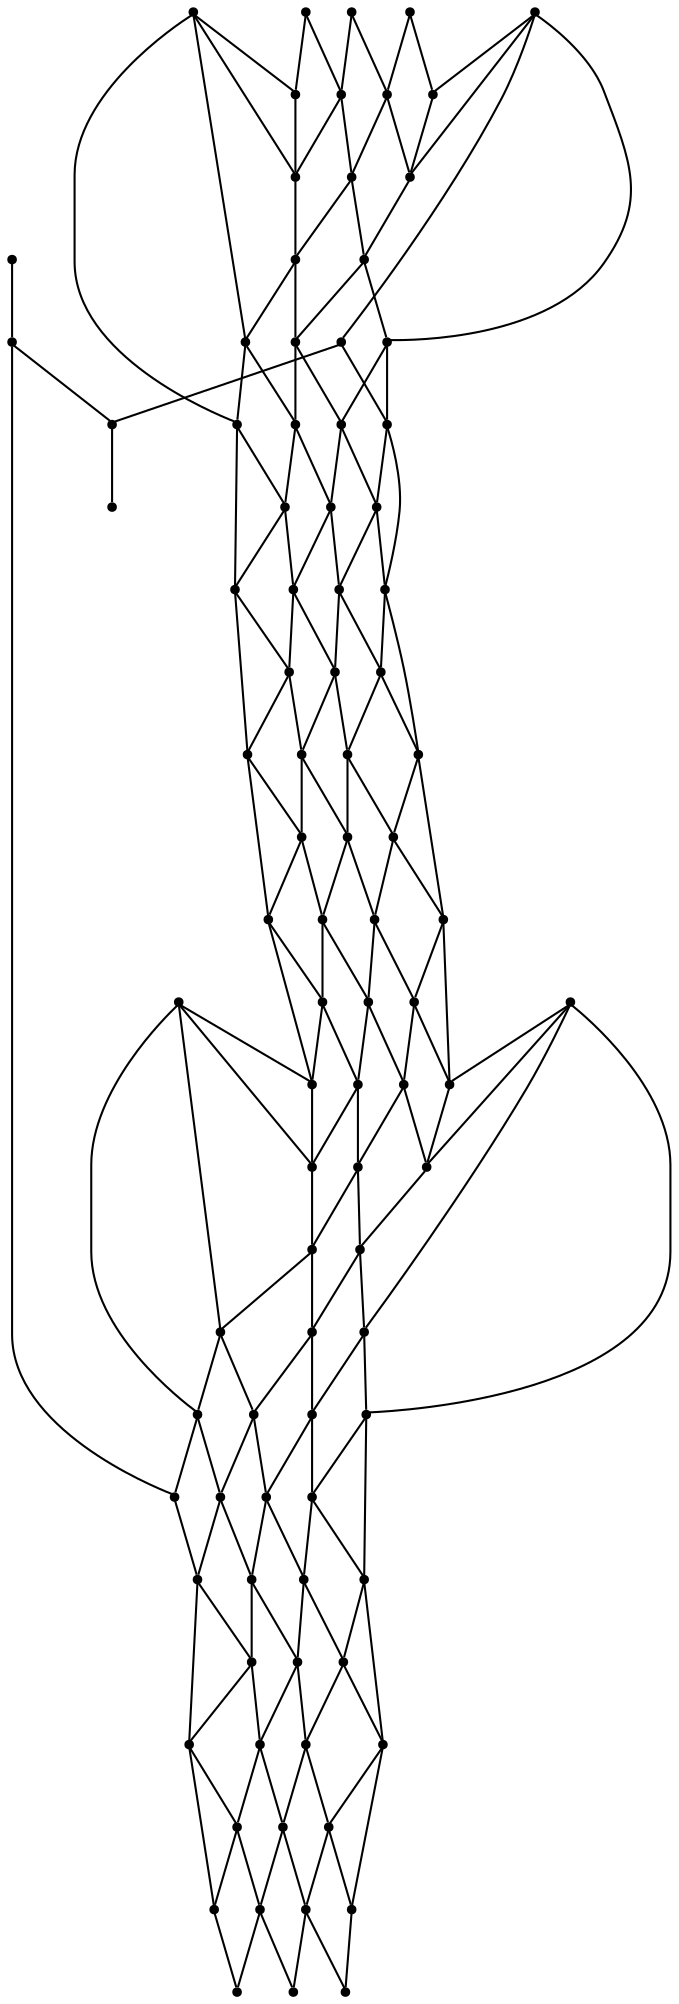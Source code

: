 graph {
  node [shape=point,comment="{\"directed\":false,\"doi\":\"10.1007/3-540-45848-4_9\",\"figure\":\"4 (1)\"}"]

  v0 [pos="1824.0833600362143,906.2047315754771"]
  v1 [pos="1824.0833600362143,980.3296400227426"]
  v2 [pos="1824.0833600362143,1054.4548027831593"]
  v3 [pos="1787.0375315348308,869.1380811848521"]
  v4 [pos="1787.0833396911623,943.3296196776906"]
  v5 [pos="1787.0375315348308,1017.4296054361541"]
  v6 [pos="1787.0833396911623,1091.5796908853729"]
  v7 [pos="1749.9624888102214,906.2088005858936"]
  v8 [pos="1749.9624888102217,980.3578528879364"]
  v9 [pos="1749.9624888102214,1054.5046481607635"]
  v10 [pos="1712.8333091735842,869.0798434732635"]
  v11 [pos="1712.8333091735842,943.3296196776906"]
  v12 [pos="1712.8333091735842,1017.4547824381073"]
  v13 [pos="1712.88849512736,1091.5756218749561"]
  v14 [pos="1675.8167266845705,906.2088005858936"]
  v15 [pos="1675.8167266845703,980.3578528879364"]
  v16 [pos="1675.8332888285322,1054.4548027831593"]
  v17 [pos="1638.7416839599612,869.1380811848521"]
  v18 [pos="1638.741683959961,943.2838433105031"]
  v19 [pos="1638.741683959961,1017.4296054361541"]
  v20 [pos="1638.741683959961,1091.5756218749561"]
  v21 [pos="1601.670837402344,832.0630384602428"]
  v22 [pos="1601.7083803812666,906.2047315754771"]
  v23 [pos="1601.7083803812664,980.3296400227426"]
  v24 [pos="1601.7083803812666,1054.4548027831593"]
  v25 [pos="1564.5833651224773,869.0798434732635"]
  v26 [pos="1564.5833651224773,943.3296196776906"]
  v27 [pos="1564.5833651224775,1017.4547824381071"]
  v28 [pos="1564.5833651224775,1091.5796908853729"]
  v29 [pos="1558.2083702087405,1191.7048129556854"]
  v30 [pos="1527.5219281514487,906.2088005858936"]
  v31 [pos="1527.5219281514487,980.3578528879364"]
  v32 [pos="1527.5219281514487,1054.5046481607635"]
  v33 [pos="1490.4583295186362,869.0798434732635"]
  v34 [pos="1490.4583295186362,943.3296196776905"]
  v35 [pos="1490.4500325520835,1017.429605436154"]
  v36 [pos="1490.4500325520835,1091.5756218749561"]
  v37 [pos="1453.3333142598472,906.2047315754771"]
  v38 [pos="1453.3333142598472,980.3296400227426"]
  v39 [pos="1453.374989827474,1054.5046481607635"]
  v40 [pos="1416.333293914795,869.0798434732635"]
  v41 [pos="1416.333293914795,943.3296196776906"]
  v42 [pos="1416.333293914795,1017.4547824381073"]
  v43 [pos="1416.304143269857,1091.5756218749561"]
  v44 [pos="1379.229227701823,906.2088005858936"]
  v45 [pos="1379.208278656006,980.3296400227428"]
  v46 [pos="1379.208278656006,1054.4548027831593"]
  v47 [pos="1342.083263397217,869.0798434732633"]
  v48 [pos="1342.155234018962,943.2838433105031"]
  v49 [pos="1342.1552340189617,1017.4296054361541"]
  v50 [pos="1342.1552340189617,1091.5756218749561"]
  v51 [pos="1305.0833384195964,906.2088005858936"]
  v52 [pos="1305.0833702087402,980.3296400227426"]
  v53 [pos="1305.0833702087405,1054.4548027831593"]
  v54 [pos="1268.0833498636882,869.0798434732635"]
  v55 [pos="1268.0833498636882,943.3296196776906"]
  v56 [pos="1268.008295694987,1017.4296054361541"]
  v57 [pos="1268.0833498636882,1091.5796908853729"]
  v58 [pos="1230.9583346048992,906.2047315754771"]
  v59 [pos="1230.9374491373699,980.3578528879364"]
  v60 [pos="1230.93744913737,1054.5046481607635"]
  v61 [pos="1193.862533569336,869.1380811848521"]
  v62 [pos="1193.862533569336,943.2838433105031"]
  v63 [pos="1193.862533569336,1017.4296054361541"]
  v64 [pos="1193.83331934611,1091.5796908853729"]
  v65 [pos="1178.20831934611,772.7048231282115"]
  v66 [pos="1156.7874908447266,906.2088005858936"]
  v67 [pos="1156.833299001058,980.3296400227426"]
  v68 [pos="1156.7874908447266,1054.5046481607635"]
  v69 [pos="1119.708283742269,869.0798434732635"]
  v70 [pos="1119.7166442871094,943.2838433105031"]
  v71 [pos="1119.708283742269,1017.4547824381073"]
  v72 [pos="1119.7166442871094,1091.5756218749561"]
  v73 [pos="1082.6417287190757,906.2088005858936"]
  v74 [pos="1082.58326848348,980.3296400227426"]
  v75 [pos="1082.58326848348,1054.4548027831593"]
  v76 [pos="1081.7792256673179,1128.6506645995655"]
  v77 [pos="1045.5708185831706,869.1380811848521"]
  v78 [pos="1045.5708185831706,943.2838433105031"]
  v79 [pos="1045.5708185831706,1017.4296054361541"]
  v80 [pos="1045.5833276112876,1091.5796908853729"]
  v81 [pos="1008.495839436849,906.2088005858936"]
  v82 [pos="1008.495839436849,980.3578528879364"]
  v83 [pos="1008.495839436849,1054.5046481607635"]
  v84 [pos="971.458371480306,869.0798434732635"]
  v85 [pos="971.4583714803061,943.3296196776906"]
  v86 [pos="971.458371480306,1017.4547824381071"]
  v87 [pos="971.4208602905275,1091.5756218749561"]
  v88 [pos="934.333356221517,906.2047315754771"]
  v89 [pos="934.3500137329102,980.3578528879364"]
  v90 [pos="934.333356221517,1054.4548027831593"]
  v91 [pos="1908.5832277933757,1124.9547315754771"]
  v92 [pos="864.8333072662355,828.329721402951"]

  v92 -- v65 [id="-7",pos="864.8333072662355,828.329721402951 871.0415522257488,826.5463504312713 871.0415522257488,826.5463504312713 871.0415522257488,826.5463504312713 873.4415690104167,825.946425707964 873.4415690104167,825.946425707964 873.4415690104167,825.946425707964 876.4415740966798,825.3463738280811 876.4415740966798,825.3463738280811 876.4415740966798,825.3463738280811 879.7416051228842,824.4463595865448 879.7416051228842,824.4463595865448 879.7416051228842,824.4463595865448 888.1415685017904,822.0464063801646 888.1415685017904,822.0464063801646 888.1415685017904,822.0464063801646 893.24156443278,820.8464297769744 893.24156443278,820.8464297769744 893.24156443278,820.8464297769744 898.9416122436525,819.3463636555553 898.9416122436525,819.3463636555553 898.9416122436525,819.3463636555553 904.9415588378907,817.8464246907115 904.9415588378907,817.8464246907115 904.9415588378907,817.8464246907115 911.2415949503581,816.0463962076385 911.2415949503581,816.0463962076385 911.2415949503581,816.0463962076385 918.1415557861329,814.2463677245655 918.1415557861329,814.2463677245655 918.1415557861329,814.2463677245655 925.3416061401368,812.4464663980682 925.3416061401368,812.4464663980682 925.3416061401368,812.4464663980682 933.1373850504558,810.6464379149952 933.1373850504558,810.6464379149952 933.1373850504558,810.6464379149952 949.337387084961,806.4464562255421 949.337387084961,806.4464562255421 949.337387084961,806.4464562255421 957.737414042155,804.3464653808155 957.737414042155,804.3464653808155 957.737414042155,804.3464653808155 975.1373926798503,800.146356534787 975.1373926798503,800.146356534787 975.1373926798503,800.146356534787 984.1374079386394,798.0463656900604 984.1374079386394,798.0463656900604 984.1374079386394,798.0463656900604 992.837397257487,796.2464643635631 992.837397257487,796.2464643635631 992.837397257487,796.2464643635631 1001.8332799275717,794.1463463622608 1001.8332799275717,794.1463463622608 1001.8332799275717,794.1463463622608 1010.5332692464193,792.0463555175343 1010.5332692464193,792.0463555175343 1010.5332692464193,792.0463555175343 1019.233258565267,790.246454191037 1019.233258565267,790.246454191037 1019.233258565267,790.246454191037 1028.2332738240561,788.446425707964 1028.2332738240561,788.446425707964 1028.2332738240561,788.446425707964 1036.9332631429038,786.6463972248912 1036.9332631429038,786.6463972248912 1036.9332631429038,786.6463972248912 1045.33322652181,784.8463687418182 1045.33322652181,784.8463687418182 1045.33322652181,784.8463687418182 1062.133280436198,781.8463636555553 1062.133280436198,781.8463636555553 1062.133280436198,781.8463636555553 1070.2290852864585,780.6463870523651 1070.2290852864585,780.6463870523651 1070.2290852864585,780.6463870523651 1078.0291239420574,779.1464480875213 1078.0291239420574,779.1464480875213 1078.0291239420574,779.1464480875213 1085.8290354410808,777.9464714843311 1085.8290354410808,777.9464714843311 1085.8290354410808,777.9464714843311 1101.4291127522788,776.1464430012584 1101.4291127522788,776.1464430012584 1101.4291127522788,776.1464430012584 1108.9290618896484,775.2464287597218 1108.9290618896484,775.2464287597218 1108.9290618896484,775.2464287597218 1131.4290364583335,773.446400276649 1131.4290364583335,773.446400276649 1131.4290364583335,773.446400276649 1146.4248657226562,772.8463483967662 1146.4248657226562,772.8463483967662 1146.4248657226562,772.8463483967662 1178.20831934611,772.7048231282115 1178.20831934611,772.7048231282115 1178.20831934611,772.7048231282115"]
  v89 -- v86 [id="-9",pos="934.3500137329102,980.3578528879364 971.458371480306,1017.4547824381071 971.458371480306,1017.4547824381071 971.458371480306,1017.4547824381071"]
  v86 -- v83 [id="-10",pos="971.458371480306,1017.4547824381071 1008.495839436849,1054.5046481607635 1008.495839436849,1054.5046481607635 1008.495839436849,1054.5046481607635"]
  v83 -- v80 [id="-11",pos="1008.495839436849,1054.5046481607635 1045.5833276112876,1091.5796908853729 1045.5833276112876,1091.5796908853729 1045.5833276112876,1091.5796908853729"]
  v80 -- v76 [id="-12",pos="1045.5833276112876,1091.5796908853729 1081.7792256673179,1128.6506645995655 1081.7792256673179,1128.6506645995655 1081.7792256673179,1128.6506645995655"]
  v89 -- v85 [id="-13",pos="934.3500137329102,980.3578528879364 971.4583714803061,943.3296196776906 971.4583714803061,943.3296196776906 971.4583714803061,943.3296196776906"]
  v85 -- v81 [id="-14",pos="971.4583714803061,943.3296196776906 1008.495839436849,906.2088005858936 1008.495839436849,906.2088005858936 1008.495839436849,906.2088005858936"]
  v81 -- v77 [id="-15",pos="1008.495839436849,906.2088005858936 1045.5708185831706,869.1380811848521 1045.5708185831706,869.1380811848521 1045.5708185831706,869.1380811848521"]
  v77 -- v69 [id="-16",pos="1045.5708185831706,869.1380811848521 1082.5291951497397,831.9465630370655 1082.5291951497397,831.9465630370655 1082.5291951497397,831.9465630370655 1119.708283742269,869.0798434732635 1119.708283742269,869.0798434732635 1119.708283742269,869.0798434732635"]
  v85 -- v82 [id="-18",pos="971.4583714803061,943.3296196776906 1008.495839436849,980.3578528879364 1008.495839436849,980.3578528879364 1008.495839436849,980.3578528879364"]
  v82 -- v79 [id="-19",pos="1008.495839436849,980.3578528879364 1045.5708185831706,1017.4296054361541 1045.5708185831706,1017.4296054361541 1045.5708185831706,1017.4296054361541"]
  v79 -- v75 [id="-20",pos="1045.5708185831706,1017.4296054361541 1082.58326848348,1054.4548027831593 1082.58326848348,1054.4548027831593 1082.58326848348,1054.4548027831593"]
  v75 -- v72 [id="-21",pos="1082.58326848348,1054.4548027831593 1119.7166442871094,1091.5756218749561 1119.7166442871094,1091.5756218749561 1119.7166442871094,1091.5756218749561"]
  v72 -- v64 [id="-22",pos="1119.7166442871094,1091.5756218749561 1156.9249471028647,1128.6257419107635 1156.9249471028647,1128.6257419107635 1156.9249471028647,1128.6257419107635 1193.83331934611,1091.5796908853729 1193.83331934611,1091.5796908853729 1193.83331934611,1091.5796908853729"]
  v88 -- v84 [id="-23",pos="934.333356221517,906.2047315754771 971.458371480306,869.0798434732635 971.458371480306,869.0798434732635 971.458371480306,869.0798434732635"]
  v84 -- v81 [id="-26",pos="971.458371480306,869.0798434732635 1008.495839436849,906.2088005858936 1008.495839436849,906.2088005858936 1008.495839436849,906.2088005858936"]
  v78 -- v74 [id="-27",pos="1045.5708185831706,943.2838433105031 1082.58326848348,980.3296400227426 1082.58326848348,980.3296400227426 1082.58326848348,980.3296400227426"]
  v74 -- v71 [id="-28",pos="1082.58326848348,980.3296400227426 1119.708283742269,1017.4547824381073 1119.708283742269,1017.4547824381073 1119.708283742269,1017.4547824381073"]
  v71 -- v68 [id="-29",pos="1119.708283742269,1017.4547824381073 1156.7874908447266,1054.5046481607635 1156.7874908447266,1054.5046481607635 1156.7874908447266,1054.5046481607635"]
  v68 -- v64 [id="-30",pos="1156.7874908447266,1054.5046481607635 1193.83331934611,1091.5796908853729 1193.83331934611,1091.5796908853729 1193.83331934611,1091.5796908853729"]
  v64 -- v57 [id="-31",pos="1193.83331934611,1091.5796908853729 1231.0208638509116,1128.6257419107635 1231.0208638509116,1128.6257419107635 1231.0208638509116,1128.6257419107635 1268.0833498636882,1091.5796908853729 1268.0833498636882,1091.5796908853729 1268.0833498636882,1091.5796908853729"]
  v81 -- v78 [id="-32",pos="1008.495839436849,906.2088005858936 1045.5708185831706,943.2838433105031 1045.5708185831706,943.2838433105031 1045.5708185831706,943.2838433105031"]
  v87 -- v83 [id="-42",pos="971.4208602905275,1091.5756218749561 1008.495839436849,1054.5046481607635 1008.495839436849,1054.5046481607635 1008.495839436849,1054.5046481607635"]
  v79 -- v74 [id="-43",pos="1045.5708185831706,1017.4296054361541 1082.58326848348,980.3296400227426 1082.58326848348,980.3296400227426 1082.58326848348,980.3296400227426"]
  v80 -- v87 [id="-44",pos="1045.5833276112876,1091.5796908853729 1008.4333419799806,1128.6257419107635 1008.4333419799806,1128.6257419107635 1008.4333419799806,1128.6257419107635 971.4208602905275,1091.5756218749561 971.4208602905275,1091.5756218749561 971.4208602905275,1091.5756218749561"]
  v80 -- v75 [id="-45",pos="1045.5833276112876,1091.5796908853729 1082.58326848348,1054.4548027831593 1082.58326848348,1054.4548027831593 1082.58326848348,1054.4548027831593"]
  v71 -- v67 [id="-46",pos="1119.708283742269,1017.4547824381073 1156.833299001058,980.3296400227426 1156.833299001058,980.3296400227426 1156.833299001058,980.3296400227426"]
  v67 -- v62 [id="-47",pos="1156.833299001058,980.3296400227426 1193.862533569336,943.2838433105031 1193.862533569336,943.2838433105031 1193.862533569336,943.2838433105031"]
  v62 -- v58 [id="-48",pos="1193.862533569336,943.2838433105031 1230.9583346048992,906.2047315754771 1230.9583346048992,906.2047315754771 1230.9583346048992,906.2047315754771"]
  v58 -- v54 [id="-49",pos="1230.9583346048992,906.2047315754771 1268.0833498636882,869.0798434732635 1268.0833498636882,869.0798434732635 1268.0833498636882,869.0798434732635"]
  v54 -- v47 [id="-50",pos="1268.0833498636882,869.0798434732635 1305.1166534423828,831.9465630370655 1305.1166534423828,831.9465630370655 1305.1166534423828,831.9465630370655 1342.083263397217,869.0798434732633 1342.083263397217,869.0798434732633 1342.083263397217,869.0798434732633"]
  v77 -- v84 [id="-51",pos="1045.5708185831706,869.1380811848521 1008.4333419799806,831.9464358804901 1008.4333419799806,831.9464358804901 1008.4333419799806,831.9464358804901 971.458371480306,869.0798434732635 971.458371480306,869.0798434732635 971.458371480306,869.0798434732635"]
  v73 -- v70 [id="-52",pos="1082.6417287190757,906.2088005858936 1119.7166442871094,943.2838433105031 1119.7166442871094,943.2838433105031 1119.7166442871094,943.2838433105031"]
  v67 -- v63 [id="-53",pos="1156.833299001058,980.3296400227426 1193.862533569336,1017.4296054361541 1193.862533569336,1017.4296054361541 1193.862533569336,1017.4296054361541"]
  v63 -- v60 [id="-54",pos="1193.862533569336,1017.4296054361541 1230.93744913737,1054.5046481607635 1230.93744913737,1054.5046481607635 1230.93744913737,1054.5046481607635"]
  v60 -- v57 [id="-55",pos="1230.93744913737,1054.5046481607635 1268.0833498636882,1091.5796908853729 1268.0833498636882,1091.5796908853729 1268.0833498636882,1091.5796908853729"]
  v57 -- v50 [id="-56",pos="1268.0833498636882,1091.5796908853729 1305.1166534423828,1128.625614754188 1305.1166534423828,1128.625614754188 1305.1166534423828,1128.625614754188 1342.1552340189617,1091.5756218749561 1342.1552340189617,1091.5756218749561 1342.1552340189617,1091.5756218749561"]
  v74 -- v70 [id="-59",pos="1082.58326848348,980.3296400227426 1119.7166442871094,943.2838433105031 1119.7166442871094,943.2838433105031 1119.7166442871094,943.2838433105031"]
  v70 -- v66 [id="-60",pos="1119.7166442871094,943.2838433105031 1156.7874908447266,906.2088005858936 1156.7874908447266,906.2088005858936 1156.7874908447266,906.2088005858936"]
  v66 -- v61 [id="-61",pos="1156.7874908447266,906.2088005858936 1193.862533569336,869.1380811848521 1193.862533569336,869.1380811848521 1193.862533569336,869.1380811848521"]
  v61 -- v54 [id="-62",pos="1193.862533569336,869.1380811848521 1231.0208638509116,831.9465630370655 1231.0208638509116,831.9465630370655 1231.0208638509116,831.9465630370655 1268.0833498636882,869.0798434732635 1268.0833498636882,869.0798434732635 1268.0833498636882,869.0798434732635"]
  v83 -- v79 [id="-63",pos="1008.495839436849,1054.5046481607635 1045.5708185831706,1017.4296054361541 1045.5708185831706,1017.4296054361541 1045.5708185831706,1017.4296054361541"]
  v90 -- v87 [id="-67",pos="934.333356221517,1054.4548027831593 971.4208602905275,1091.5756218749561 971.4208602905275,1091.5756218749561 971.4208602905275,1091.5756218749561"]
  v75 -- v71 [id="-68",pos="1082.58326848348,1054.4548027831593 1119.708283742269,1017.4547824381073 1119.708283742269,1017.4547824381073 1119.708283742269,1017.4547824381073"]
  v90 -- v86 [id="-69",pos="934.333356221517,1054.4548027831593 971.458371480306,1017.4547824381071 971.458371480306,1017.4547824381071 971.458371480306,1017.4547824381071"]
  v76 -- v72 [id="-73",pos="1081.7792256673179,1128.6506645995655 1119.7166442871094,1091.5756218749561 1119.7166442871094,1091.5756218749561 1119.7166442871094,1091.5756218749561"]
  v72 -- v68 [id="-74",pos="1119.7166442871094,1091.5756218749561 1156.7874908447266,1054.5046481607635 1156.7874908447266,1054.5046481607635 1156.7874908447266,1054.5046481607635"]
  v68 -- v63 [id="-75",pos="1156.7874908447266,1054.5046481607635 1193.862533569336,1017.4296054361541 1193.862533569336,1017.4296054361541 1193.862533569336,1017.4296054361541"]
  v63 -- v59 [id="-76",pos="1193.862533569336,1017.4296054361541 1230.9374491373699,980.3578528879364 1230.9374491373699,980.3578528879364 1230.9374491373699,980.3578528879364"]
  v59 -- v55 [id="-77",pos="1230.9374491373699,980.3578528879364 1268.0833498636882,943.3296196776906 1268.0833498636882,943.3296196776906 1268.0833498636882,943.3296196776906"]
  v55 -- v51 [id="-78",pos="1268.0833498636882,943.3296196776906 1305.0833384195964,906.2088005858936 1305.0833384195964,906.2088005858936 1305.0833384195964,906.2088005858936"]
  v51 -- v47 [id="-79",pos="1305.0833384195964,906.2088005858936 1342.083263397217,869.0798434732633 1342.083263397217,869.0798434732633 1342.083263397217,869.0798434732633"]
  v47 -- v40 [id="-80",pos="1342.083263397217,869.0798434732633 1379.2124430338542,831.9465630370655 1379.2124430338542,831.9465630370655 1379.2124430338542,831.9465630370655 1416.333293914795,869.0798434732635 1416.333293914795,869.0798434732635 1416.333293914795,869.0798434732635"]
  v88 -- v85 [id="-81",pos="934.333356221517,906.2047315754771 971.4583714803061,943.3296196776906 971.4583714803061,943.3296196776906 971.4583714803061,943.3296196776906"]
  v66 -- v62 [id="-82",pos="1156.7874908447266,906.2088005858936 1193.862533569336,943.2838433105031 1193.862533569336,943.2838433105031 1193.862533569336,943.2838433105031"]
  v62 -- v59 [id="-83",pos="1193.862533569336,943.2838433105031 1230.9374491373699,980.3578528879364 1230.9374491373699,980.3578528879364 1230.9374491373699,980.3578528879364"]
  v59 -- v56 [id="-84",pos="1230.9374491373699,980.3578528879364 1268.008295694987,1017.4296054361541 1268.008295694987,1017.4296054361541 1268.008295694987,1017.4296054361541"]
  v56 -- v53 [id="-85",pos="1268.008295694987,1017.4296054361541 1305.0833702087405,1054.4548027831593 1305.0833702087405,1054.4548027831593 1305.0833702087405,1054.4548027831593"]
  v53 -- v50 [id="-86",pos="1305.0833702087405,1054.4548027831593 1342.1552340189617,1091.5756218749561 1342.1552340189617,1091.5756218749561 1342.1552340189617,1091.5756218749561"]
  v50 -- v43 [id="-87",pos="1342.1552340189617,1091.5756218749561 1379.2124430338542,1128.6256783324757 1379.2124430338542,1128.6256783324757 1379.2124430338542,1128.6256783324757 1416.304143269857,1091.5756218749561 1416.304143269857,1091.5756218749561 1416.304143269857,1091.5756218749561"]
  v86 -- v82 [id="-92",pos="971.458371480306,1017.4547824381071 1008.495839436849,980.3578528879364 1008.495839436849,980.3578528879364 1008.495839436849,980.3578528879364"]
  v76 -- v29 [id="-93",pos="1081.7792256673179,1128.6506645995655 1089.7290547688804,1129.8255277790904 1089.7290547688804,1129.8255277790904 1089.7290547688804,1129.8255277790904 1092.4290974934897,1130.4255796589732 1092.4290974934897,1130.4255796589732 1092.4290974934897,1130.4255796589732 1095.7290649414062,1130.7255420206268 1095.7290649414062,1130.7255420206268 1095.7290649414062,1130.7255420206268 1099.6290842692058,1131.6255562621632 1099.6290842692058,1131.6255562621632 1099.6290842692058,1131.6255562621632 1104.1290283203125,1132.2255445637584 1104.1290283203125,1132.2255445637584 1104.1290283203125,1132.2255445637584 1108.9290618896484,1133.1255588052948 1108.9290618896484,1133.1255588052948 1108.9290618896484,1133.1255588052948 1114.629109700521,1134.0255730468311 1114.629109700521,1134.0255730468311 1114.629109700521,1134.0255730468311 1120.6289927164714,1134.92552371008 1120.6289927164714,1134.92552371008 1120.6289927164714,1134.92552371008 1127.529017130534,1135.8255379516163 1127.529017130534,1135.8255379516163 1127.529017130534,1135.8255379516163 1134.7249348958335,1137.3255404947479 1134.7249348958335,1137.3255404947479 1134.7249348958335,1137.3255404947479 1142.524846394857,1138.5255806762257 1142.524846394857,1138.5255806762257 1142.524846394857,1138.5255806762257 1151.2248992919922,1139.7255572794159 1151.2248992919922,1139.7255572794159 1151.2248992919922,1139.7255572794159 1159.9248250325522,1141.2255598225474 1159.9248250325522,1141.2255598225474 1159.9248250325522,1141.2255598225474 1169.524892171224,1142.7255623656788 1169.524892171224,1142.7255623656788 1169.524892171224,1142.7255623656788 1179.4249216715496,1144.2255649088104 1179.4249216715496,1144.2255649088104 1179.4249216715496,1144.2255649088104 1189.6249135335288,1145.725567451942 1189.6249135335288,1145.725567451942 1189.6249135335288,1145.725567451942 1200.4248301188152,1147.5255323567271 1200.4248301188152,1147.5255323567271 1200.4248301188152,1147.5255323567271 1211.520767211914,1149.0255348998585 1211.520767211914,1149.0255348998585 1211.520767211914,1149.0255348998585 1222.9207356770835,1151.125525744585 1222.9207356770835,1151.125525744585 1222.9207356770835,1151.125525744585 1234.6206665039062,1152.6255282877166 1234.6206665039062,1152.6255282877166 1234.6206665039062,1152.6255282877166 1246.3207244873047,1154.7255191324432 1246.3207244873047,1154.7255191324432 1246.3207244873047,1154.7255191324432 1258.320744832357,1156.5255476155162 1258.320744832357,1156.5255476155162 1258.320744832357,1156.5255476155162 1307.5166066487632,1163.7255343912323 1307.5166066487632,1163.7255343912323 1307.5166066487632,1163.7255343912323 1319.5164998372397,1165.5255628743053 1319.5164998372397,1165.5255628743053 1319.5164998372397,1165.5255628743053 1344.1123962402344,1169.1255562621632 1344.1123962402344,1169.1255562621632 1344.1123962402344,1169.1255562621632 1356.1124165852866,1170.9255211669483 1356.1124165852866,1170.9255211669483 1356.1124165852866,1170.9255211669483 1379.5124053955078,1173.9255262532115 1379.5124053955078,1173.9255262532115 1379.5124053955078,1173.9255262532115 1390.9123738606772,1175.7255547362843 1390.9123738606772,1175.7255547362843 1390.9123738606772,1175.7255547362843 1402.3123423258464,1177.2255572794159 1402.3123423258464,1177.2255572794159 1402.3123423258464,1177.2255572794159 1413.1081899007163,1178.7255598225474 1413.1081899007163,1178.7255598225474 1413.1081899007163,1178.7255598225474 1423.9082336425781,1179.9255364257374 1423.9082336425781,1179.9255364257374 1423.9082336425781,1179.9255364257374 1434.408187866211,1181.1255766072154 1434.408187866211,1181.1255766072154 1434.408187866211,1181.1255766072154 1454.8082987467449,1183.5255298135955 1454.8082987467449,1183.5255298135955 1454.8082987467449,1183.5255298135955 1464.4082387288413,1184.7255699950733 1464.4082387288413,1184.7255699950733 1464.4082387288413,1184.7255699950733 1474.0081787109375,1185.62558423661 1474.0081787109375,1185.62558423661 1474.0081787109375,1185.62558423661 1492.0040130615234,1187.425549141395 1492.0040130615234,1187.425549141395 1492.0040130615234,1187.425549141395 1500.4041035970054,1188.3255633829315 1500.4041035970054,1188.3255633829315 1500.4041035970054,1188.3255633829315 1508.8040669759116,1188.9255516845265 1508.8040669759116,1188.9255516845265 1508.8040669759116,1188.9255516845265 1525.0040690104167,1190.1255282877166 1525.0040690104167,1190.1255282877166 1525.0040690104167,1190.1255282877166 1532.5040181477866,1190.425554227658 1532.5040181477866,1190.425554227658 1532.5040181477866,1190.425554227658 1540.004094441732,1191.025542529253 1540.004094441732,1191.025542529253 1540.004094441732,1191.025542529253 1547.1998850504558,1191.3255684691944 1547.1998850504558,1191.3255684691944 1547.1998850504558,1191.3255684691944 1558.2083702087405,1191.7048129556854 1558.2083702087405,1191.7048129556854 1558.2083702087405,1191.7048129556854"]
  v82 -- v78 [id="-94",pos="1008.495839436849,980.3578528879364 1045.5708185831706,943.2838433105031 1045.5708185831706,943.2838433105031 1045.5708185831706,943.2838433105031"]
  v73 -- v69 [id="-97",pos="1082.6417287190757,906.2088005858936 1119.708283742269,869.0798434732635 1119.708283742269,869.0798434732635 1119.708283742269,869.0798434732635"]
  v65 -- v29 [id="-99",pos="1178.20831934611,772.7048231282115 1180.324935913086,778.5463962076385 1180.324935913086,778.5463962076385 1180.324935913086,778.5463962076385 1181.5249125162761,780.6463870523651 1181.5249125162761,780.6463870523651 1181.5249125162761,780.6463870523651 1183.0248514811199,783.0464674153209 1183.0248514811199,783.0464674153209 1183.0248514811199,783.0464674153209 1184.8248799641929,786.0463453450084 1184.8248799641929,786.0463453450084 1184.8248799641929,786.0463453450084 1186.6249084472656,789.3464399495006 1186.6249084472656,789.3464399495006 1186.6249084472656,789.3464399495006 1188.7248992919922,793.2464592772999 1188.7248992919922,793.2464592772999 1188.7248992919922,793.2464592772999 1191.1248524983725,797.146351448524 1191.1248524983725,797.146351448524 1191.1248524983725,797.146351448524 1193.5249328613281,801.6464226562061 1193.5249328613281,801.6464226562061 1193.5249328613281,801.6464226562061 1196.224848429362,805.8464043456593 1196.224848429362,805.8464043456593 1196.224848429362,805.8464043456593 1198.9248911539714,810.6464379149952 1198.9248911539714,810.6464379149952 1198.9248911539714,810.6464379149952 1207.020696004232,824.1463972248912 1207.020696004232,824.1463972248912 1207.020696004232,824.1463972248912 1209.4207763671875,828.3463789143443 1209.4207763671875,828.3463789143443 1209.4207763671875,828.3463789143443 1212.1206919352214,832.5463606037974 1212.1206919352214,832.5463606037974 1212.1206919352214,832.5463606037974 1216.9207255045574,840.3422030924041 1216.9207255045574,840.3422030924041 1216.9207255045574,840.3422030924041 1219.3206787109375,843.9422600585499 1219.3206787109375,843.9422600585499 1219.3206787109375,843.9422600585499 1225.6207784016929,853.8421624022999 1225.6207784016929,853.8421624022999 1225.6207784016929,853.8421624022999 1227.7207692464194,856.8422946451385 1227.7207692464194,856.8422946451385 1227.7207692464194,856.8422946451385 1230.1207224527996,859.842172574826 1230.1207224527996,859.842172574826 1230.1207224527996,859.842172574826 1232.2207132975261,862.8423048176646 1232.2207132975261,862.8423048176646 1232.2207132975261,862.8423048176646 1234.6206665039062,865.8421827473521 1234.6206665039062,865.8421827473521 1234.6206665039062,865.8421827473521 1238.8206481933594,871.842192919878 1238.8206481933594,871.842192919878 1238.8206481933594,871.842192919878 1241.2207285563152,874.5422356444874 1241.2207285563152,874.5422356444874 1241.2207285563152,874.5422356444874 1243.3207194010417,877.5422407307506 1243.3207194010417,877.5422407307506 1243.3207194010417,877.5422407307506 1245.7206726074219,880.2421562987843 1245.7206726074219,880.2421562987843 1245.7206726074219,880.2421562987843 1249.920654296875,885.642241748003 1249.920654296875,885.642241748003 1249.920654296875,885.642241748003 1252.0207722981772,888.0421949543834 1252.0207722981772,888.0421949543834 1252.0207722981772,888.0421949543834 1256.2207539876304,893.4422804036021 1256.2207539876304,893.4422804036021 1256.2207539876304,893.4422804036021 1258.320744832357,895.8422336099823 1258.320744832357,895.8422336099823 1258.320744832357,895.8422336099823 1260.4207356770835,898.5422763345916 1260.4207356770835,898.5422763345916 1260.4207356770835,898.5422763345916 1262.8206888834636,901.2421919026256 1262.8206888834636,901.2421919026256 1262.8206888834636,901.2421919026256 1264.9206797281902,903.6422722655811 1264.9206797281902,903.6422722655811 1264.9206797281902,903.6422722655811 1267.0206705729167,906.3421878336151 1267.0206705729167,906.3421878336151 1267.0206705729167,906.3421878336151 1269.4207509358725,909.3380603311737 1269.4207509358725,909.3380603311737 1269.4207509358725,909.3380603311737 1271.8207041422527,912.0380394774952 1271.8207041422527,912.0380394774952 1271.8207041422527,912.0380394774952 1279.9166361490886,921.0380547362843 1279.9166361490886,921.0380547362843 1279.9166361490886,921.0380547362843 1282.9165140787761,924.6380481241424 1282.9165140787761,924.6380481241424 1282.9165140787761,924.6380481241424 1286.2164815266929,927.9380791503468 1286.2164815266929,927.9380791503468 1286.2164815266929,927.9380791503468 1289.516576131185,931.5380725382049 1289.516576131185,931.5380725382049 1289.516576131185,931.5380725382049 1293.1165059407554,935.1380659260631 1293.1165059407554,935.1380659260631 1293.1165059407554,935.1380659260631 1296.4166005452475,939.3380476155161 1296.4166005452475,939.3380476155161 1296.4166005452475,939.3380476155161 1300.6165822347007,943.2380669433156 1300.6165822347007,943.2380669433156 1300.6165822347007,943.2380669433156 1303.3164978027344,946.2380720295786 1303.3164978027344,946.2380720295786 1303.3164978027344,946.2380720295786 1306.3165028889975,949.2380771158416 1306.3165028889975,949.2380771158416 1306.3165028889975,949.2380771158416 1309.3165079752605,952.5380445637583 1309.3165079752605,952.5380445637583 1309.3165079752605,952.5380445637583 1312.6166025797527,955.5380496500213 1312.6166025797527,955.5380496500213 1312.6166025797527,955.5380496500213 1315.9165700276694,958.8380806762258 1315.9165700276694,958.8380806762258 1315.9165700276694,958.8380806762258 1319.216537475586,962.4380740640838 1319.216537475586,962.4380740640838 1319.216537475586,962.4380740640838 1322.816594441732,966.0380674519419 1322.816594441732,966.0380674519419 1322.816594441732,966.0380674519419 1326.4165242513022,969.3380984781463 1326.4165242513022,969.3380984781463 1326.4165242513022,969.3380984781463 1330.3165435791016,973.238054227658 1330.3165435791016,973.238054227658 1330.3165435791016,973.238054227658 1333.9166005452475,977.1380735554575 1333.9166005452475,977.1380735554575 1333.9166005452475,977.1380735554575 1337.8166198730469,980.7338707763234 1337.8166198730469,980.7338707763234 1337.8166198730469,980.7338707763234 1342.0124053955078,984.6338901041229 1342.0124053955078,984.6338901041229 1342.0124053955078,984.6338901041229 1345.9124247233074,988.833871793576 1345.9124247233074,988.833871793576 1345.9124247233074,988.833871793576 1350.1124064127605,992.7338911213754 1350.1124064127605,992.7338911213754 1350.1124064127605,992.7338911213754 1358.5123697916667,1001.1339180785695 1358.5123697916667,1001.1339180785695 1358.5123697916667,1001.1339180785695 1362.7123514811199,1005.0338738280813 1362.7123514811199,1005.0338738280813 1362.7123514811199,1005.0338738280813 1371.712366739909,1013.4339007852752 1371.712366739909,1013.4339007852752 1371.712366739909,1013.4339007852752 1375.912348429362,1017.9339084146698 1375.912348429362,1017.9339084146698 1375.912348429362,1017.9339084146698 1380.1124572753906,1022.1338901041229 1380.1124572753906,1022.1338901041229 1380.1124572753906,1022.1338901041229 1389.1123453776042,1030.533917061317 1389.1123453776042,1030.533917061317 1389.1123453776042,1030.533917061317 1393.3123270670574,1034.73389875077 1393.3123270670574,1034.73389875077 1393.3123270670574,1034.73389875077 1397.512435913086,1038.6339180785694 1397.512435913086,1038.6339180785694 1397.512435913086,1038.6339180785694 1401.712417602539,1042.8338997680225 1401.712417602539,1042.8338997680225 1401.712417602539,1042.8338997680225 1405.9123992919922,1046.733919095822 1405.9123992919922,1046.733919095822 1405.9123992919922,1046.733919095822 1410.1081848144531,1050.9339007852752 1410.1081848144531,1050.9339007852752 1410.1081848144531,1050.9339007852752 1418.508275349935,1058.729743273882 1418.508275349935,1058.729743273882 1418.508275349935,1058.729743273882 1422.4082946777344,1062.6296990233936 1422.4082946777344,1062.6296990233936 1422.4082946777344,1062.6296990233936 1426.3081868489585,1066.2297559895396 1426.3081868489585,1066.2297559895396 1426.3081868489585,1066.2297559895396 1429.9082438151042,1069.8297493773975 1429.9082438151042,1069.8297493773975 1429.9082438151042,1069.8297493773975 1433.8082631429038,1073.4297427652557 1433.8082631429038,1073.4297427652557 1433.8082631429038,1073.4297427652557 1437.408192952474,1077.0297361531138 1437.408192952474,1077.0297361531138 1437.408192952474,1077.0297361531138 1441.0082499186199,1080.3297671793182 1441.0082499186199,1080.3297671793182 1441.0082499186199,1080.3297671793182 1444.3082173665366,1083.9296969888885 1444.3082173665366,1083.9296969888885 1444.3082173665366,1083.9296969888885 1447.9082743326824,1087.2297280150929 1447.9082743326824,1087.2297280150929 1447.9082743326824,1087.2297280150929 1451.208241780599,1090.229733101356 1451.208241780599,1090.229733101356 1451.208241780599,1090.229733101356 1454.5082092285156,1093.5297641275604 1454.5082092285156,1093.5297641275604 1454.5082092285156,1093.5297641275604 1458.4082285563152,1097.1297575154185 1458.4082285563152,1097.1297575154185 1458.4082285563152,1097.1297575154185 1462.3082478841147,1101.0297132649303 1462.3082478841147,1101.0297132649303 1462.3082478841147,1101.0297132649303 1466.208267211914,1104.6297066527882 1466.208267211914,1104.6297066527882 1466.208267211914,1104.6297066527882 1470.1082865397136,1108.5297259805877 1470.1082865397136,1108.5297259805877 1470.1082865397136,1108.5297259805877 1474.0081787109375,1112.1297193684459 1474.0081787109375,1112.1297193684459 1474.0081787109375,1112.1297193684459 1478.2081604003906,1115.7297127563038 1478.2081604003906,1115.7297127563038 1478.2081604003906,1115.7297127563038 1482.1041107177734,1119.6297320841034 1482.1041107177734,1119.6297320841034 1482.1041107177734,1119.6297320841034 1490.5040740966797,1127.42557457271 1490.5040740966797,1127.42557457271 1490.5040740966797,1127.42557457271 1504.0040334065757,1140.0255832193573 1504.0040334065757,1140.0255832193573 1504.0040334065757,1140.0255832193573 1508.8040669759116,1144.2255649088104 1508.8040669759116,1144.2255649088104 1508.8040669759116,1144.2255649088104 1513.3040110270183,1148.725572538205 1513.3040110270183,1148.725572538205 1513.3040110270183,1148.725572538205 1518.1040445963542,1152.925554227658 1518.1040445963542,1152.925554227658 1518.1040445963542,1152.925554227658 1527.1040598551433,1161.3255811848521 1527.1040598551433,1161.3255811848521 1527.1040598551433,1161.3255811848521 1531.60400390625,1165.2255369343638 1531.60400390625,1165.2255369343638 1531.60400390625,1165.2255369343638 1535.5040232340496,1169.1255562621632 1535.5040232340496,1169.1255562621632 1535.5040232340496,1169.1255562621632 1539.404042561849,1172.7255496500213 1539.404042561849,1172.7255496500213 1539.404042561849,1172.7255496500213 1543.0040995279949,1176.0255806762257 1543.0040995279949,1176.0255806762257 1543.0040995279949,1176.0255806762257 1546.2998708089194,1179.0255857624888 1546.2998708089194,1179.0255857624888 1546.2998708089194,1179.0255857624888 1548.9999135335288,1181.425538968869 1548.9999135335288,1181.425538968869 1548.9999135335288,1181.425538968869 1551.399866739909,1183.825555753537 1551.399866739909,1183.825555753537 1551.399866739909,1183.825555753537 1553.4998575846355,1185.62558423661 1553.4998575846355,1185.62558423661 1553.4998575846355,1185.62558423661 1558.2083702087405,1191.7048129556854 1558.2083702087405,1191.7048129556854 1558.2083702087405,1191.7048129556854"]
  v25 -- v21 [id="-101",pos="1564.5833651224773,869.0798434732635 1601.670837402344,832.0630384602428 1601.670837402344,832.0630384602428 1601.670837402344,832.0630384602428"]
  v77 -- v73 [id="-102",pos="1045.5708185831706,869.1380811848521 1082.6417287190757,906.2088005858936 1082.6417287190757,906.2088005858936 1082.6417287190757,906.2088005858936"]
  v47 -- v44 [id="-103",pos="1342.083263397217,869.0798434732633 1379.229227701823,906.2088005858936 1379.229227701823,906.2088005858936 1379.229227701823,906.2088005858936"]
  v44 -- v41 [id="-104",pos="1379.229227701823,906.2088005858936 1416.333293914795,943.3296196776906 1416.333293914795,943.3296196776906 1416.333293914795,943.3296196776906"]
  v41 -- v38 [id="-105",pos="1416.333293914795,943.3296196776906 1453.3333142598472,980.3296400227426 1453.3333142598472,980.3296400227426 1453.3333142598472,980.3296400227426"]
  v38 -- v35 [id="-106",pos="1453.3333142598472,980.3296400227426 1490.4500325520835,1017.429605436154 1490.4500325520835,1017.429605436154 1490.4500325520835,1017.429605436154"]
  v35 -- v32 [id="-107",pos="1490.4500325520835,1017.429605436154 1527.5219281514487,1054.5046481607635 1527.5219281514487,1054.5046481607635 1527.5219281514487,1054.5046481607635"]
  v32 -- v28 [id="-108",pos="1527.5219281514487,1054.5046481607635 1564.5833651224775,1091.5796908853729 1564.5833651224775,1091.5796908853729 1564.5833651224775,1091.5796908853729"]
  v28 -- v20 [id="-109",pos="1564.5833651224775,1091.5796908853729 1601.800028483073,1128.6257419107635 1601.800028483073,1128.6257419107635 1601.800028483073,1128.6257419107635 1638.741683959961,1091.5756218749561 1638.741683959961,1091.5756218749561 1638.741683959961,1091.5756218749561"]
  v54 -- v51 [id="-111",pos="1268.0833498636882,869.0798434732635 1305.0833384195964,906.2088005858936 1305.0833384195964,906.2088005858936 1305.0833384195964,906.2088005858936"]
  v51 -- v48 [id="-113",pos="1305.0833384195964,906.2088005858936 1342.155234018962,943.2838433105031 1342.155234018962,943.2838433105031 1342.155234018962,943.2838433105031"]
  v48 -- v45 [id="-114",pos="1342.155234018962,943.2838433105031 1379.208278656006,980.3296400227428 1379.208278656006,980.3296400227428 1379.208278656006,980.3296400227428"]
  v45 -- v42 [id="-115",pos="1379.208278656006,980.3296400227428 1416.333293914795,1017.4547824381073 1416.333293914795,1017.4547824381073 1416.333293914795,1017.4547824381073"]
  v64 -- v60 [id="-116",pos="1193.83331934611,1091.5796908853729 1230.93744913737,1054.5046481607635 1230.93744913737,1054.5046481607635 1230.93744913737,1054.5046481607635"]
  v42 -- v39 [id="-118",pos="1416.333293914795,1017.4547824381073 1453.374989827474,1054.5046481607635 1453.374989827474,1054.5046481607635 1453.374989827474,1054.5046481607635"]
  v39 -- v36 [id="-119",pos="1453.374989827474,1054.5046481607635 1490.4500325520835,1091.5756218749561 1490.4500325520835,1091.5756218749561 1490.4500325520835,1091.5756218749561"]
  v36 -- v28 [id="-120",pos="1490.4500325520835,1091.5756218749561 1527.4041493733725,1128.6257419107635 1527.4041493733725,1128.6257419107635 1527.4041493733725,1128.6257419107635 1564.5833651224775,1091.5796908853729 1564.5833651224775,1091.5796908853729 1564.5833651224775,1091.5796908853729"]
  v60 -- v56 [id="-128",pos="1230.93744913737,1054.5046481607635 1268.008295694987,1017.4296054361541 1268.008295694987,1017.4296054361541 1268.008295694987,1017.4296054361541"]
  v69 -- v61 [id="-130",pos="1119.708283742269,869.0798434732635 1156.9249471028647,831.9465630370655 1156.9249471028647,831.9465630370655 1156.9249471028647,831.9465630370655 1193.862533569336,869.1380811848521 1193.862533569336,869.1380811848521 1193.862533569336,869.1380811848521"]
  v43 -- v39 [id="-139",pos="1416.304143269857,1091.5756218749561 1453.374989827474,1054.5046481607635 1453.374989827474,1054.5046481607635 1453.374989827474,1054.5046481607635"]
  v39 -- v35 [id="-140",pos="1453.374989827474,1054.5046481607635 1490.4500325520835,1017.429605436154 1490.4500325520835,1017.429605436154 1490.4500325520835,1017.429605436154"]
  v35 -- v31 [id="-141",pos="1490.4500325520835,1017.429605436154 1527.5219281514487,980.3578528879364 1527.5219281514487,980.3578528879364 1527.5219281514487,980.3578528879364"]
  v31 -- v26 [id="-142",pos="1527.5219281514487,980.3578528879364 1564.5833651224773,943.3296196776906 1564.5833651224773,943.3296196776906 1564.5833651224773,943.3296196776906"]
  v26 -- v22 [id="-143",pos="1564.5833651224773,943.3296196776906 1601.7083803812666,906.2047315754771 1601.7083803812666,906.2047315754771 1601.7083803812666,906.2047315754771"]
  v22 -- v17 [id="-144",pos="1601.7083803812666,906.2047315754771 1638.7416839599612,869.1380811848521 1638.7416839599612,869.1380811848521 1638.7416839599612,869.1380811848521"]
  v17 -- v10 [id="-145",pos="1638.7416839599612,869.1380811848521 1675.8958180745444,831.9465630370655 1675.8958180745444,831.9465630370655 1675.8958180745444,831.9465630370655 1712.8333091735842,869.0798434732635 1712.8333091735842,869.0798434732635 1712.8333091735842,869.0798434732635"]
  v69 -- v66 [id="-146",pos="1119.708283742269,869.0798434732635 1156.7874908447266,906.2088005858936 1156.7874908447266,906.2088005858936 1156.7874908447266,906.2088005858936"]
  v37 -- v34 [id="-147",pos="1453.3333142598472,906.2047315754771 1490.4583295186362,943.3296196776905 1490.4583295186362,943.3296196776905 1490.4583295186362,943.3296196776905"]
  v34 -- v31 [id="-148",pos="1490.4583295186362,943.3296196776905 1527.5219281514487,980.3578528879364 1527.5219281514487,980.3578528879364 1527.5219281514487,980.3578528879364"]
  v31 -- v27 [id="-149",pos="1527.5219281514487,980.3578528879364 1564.5833651224775,1017.4547824381071 1564.5833651224775,1017.4547824381071 1564.5833651224775,1017.4547824381071"]
  v27 -- v24 [id="-150",pos="1564.5833651224775,1017.4547824381071 1601.7083803812666,1054.4548027831593 1601.7083803812666,1054.4548027831593 1601.7083803812666,1054.4548027831593"]
  v24 -- v20 [id="-151",pos="1601.7083803812666,1054.4548027831593 1638.741683959961,1091.5756218749561 1638.741683959961,1091.5756218749561 1638.741683959961,1091.5756218749561"]
  v20 -- v13 [id="-152",pos="1638.741683959961,1091.5756218749561 1675.8958180745444,1128.6257419107635 1675.8958180745444,1128.6257419107635 1675.8958180745444,1128.6257419107635 1712.88849512736,1091.5756218749561 1712.88849512736,1091.5756218749561 1712.88849512736,1091.5756218749561"]
  v52 -- v48 [id="-155",pos="1305.0833702087402,980.3296400227426 1342.155234018962,943.2838433105031 1342.155234018962,943.2838433105031 1342.155234018962,943.2838433105031"]
  v65 -- v21 [id="-158",pos="1178.20831934611,772.7048231282115 1186.9248708089194,773.446400276649 1186.9248708089194,773.446400276649 1186.9248708089194,773.446400276649 1207.6207478841147,774.3464145181854 1207.6207478841147,774.3464145181854 1207.6207478841147,774.3464145181854 1215.1206970214844,774.9464663980682 1215.1206970214844,774.9464663980682 1215.1206970214844,774.9464663980682 1222.6207733154297,775.8463534830291 1222.6207733154297,775.8463534830291 1222.6207733154297,775.8463534830291 1230.4206848144531,776.446405362912 1230.4206848144531,776.446405362912 1230.4206848144531,776.446405362912 1238.5208129882812,777.0464572427948 1238.5208129882812,777.0464572427948 1238.5208129882812,777.0464572427948 1246.6206868489585,777.9464714843311 1246.6206868489585,777.9464714843311 1246.6206868489585,777.9464714843311 1255.3207397460938,778.8463585692921 1255.3207397460938,778.8463585692921 1255.3207397460938,778.8463585692921 1264.3207550048828,780.0464623290577 1264.3207550048828,780.0464623290577 1264.3207550048828,780.0464623290577 1273.3165740966797,780.9463494140186 1273.3165740966797,780.9463494140186 1273.3165740966797,780.9463494140186 1282.6165517171225,782.1464531737843 1282.6165517171225,782.1464531737843 1282.6165517171225,782.1464531737843 1292.2166188557944,783.3464297769744 1292.2166188557944,783.3464297769744 1292.2166188557944,783.3464297769744 1302.1166483561199,784.5464063801646 1302.1166483561199,784.5464063801646 1302.1166483561199,784.5464063801646 1312.0165506998699,786.0463453450084 1312.0165506998699,786.0463453450084 1312.0165506998699,786.0463453450084 1322.5166320800781,787.246449104774 1322.5166320800781,787.246449104774 1322.5166320800781,787.246449104774 1333.016586303711,788.7463880696178 1333.016586303711,788.7463880696178 1333.016586303711,788.7463880696178 1354.6124776204429,791.7463931558807 1354.6124776204429,791.7463931558807 1354.6124776204429,791.7463931558807 1365.7124837239585,793.2464592772999 1365.7124837239585,793.2464592772999 1365.7124837239585,793.2464592772999 1376.8123626708984,795.0463606037974 1376.8123626708984,795.0463606037974 1376.8123626708984,795.0463606037974 1388.2124582926433,796.5464267252166 1388.2124582926433,796.5464267252166 1388.2124582926433,796.5464267252166 1411.012395222982,800.146356534787 1411.012395222982,800.146356534787 1411.012395222982,800.146356534787 1422.4082946777344,801.6464226562061 1422.4082946777344,801.6464226562061 1422.4082946777344,801.6464226562061 1433.50830078125,803.4464511392791 1433.50830078125,803.4464511392791 1433.50830078125,803.4464511392791 1444.9082692464194,805.2463524657765 1444.9082692464194,805.2463524657765 1444.9082692464194,805.2463524657765 1456.008275349935,807.0463809488494 1456.008275349935,807.0463809488494 1456.008275349935,807.0463809488494 1467.1082814534507,808.5464470702686 1467.1082814534507,808.5464470702686 1467.1082814534507,808.5464470702686 1477.6082356770835,810.3463483967662 1477.6082356770835,810.3463483967662 1477.6082356770835,810.3463483967662 1488.1041208902996,811.8464145181854 1488.1041208902996,811.8464145181854 1488.1041208902996,811.8464145181854 1498.3041127522788,813.6464430012584 1498.3041127522788,813.6464430012584 1498.3041127522788,813.6464430012584 1508.2041422526042,815.1463819661021 1508.2041422526042,815.1463819661021 1508.2041422526042,815.1463819661021 1517.8040822347007,816.6464480875213 1517.8040822347007,816.6464480875213 1517.8040822347007,816.6464480875213 1526.8040974934897,817.8464246907115 1526.8040974934897,817.8464246907115 1526.8040974934897,817.8464246907115 1535.204060872396,819.3463636555553 1535.204060872396,819.3463636555553 1535.204060872396,819.3463636555553 1543.6040242513022,820.5464674153209 1543.6040242513022,820.5464674153209 1543.6040242513022,820.5464674153209 1551.0999043782554,822.0464063801646 1551.0999043782554,822.0464063801646 1551.0999043782554,822.0464063801646 1558.2998911539714,822.946420621701 1558.2998911539714,822.946420621701 1558.2998911539714,822.946420621701 1564.5998636881511,824.1463972248912 1564.5998636881511,824.1463972248912 1564.5998636881511,824.1463972248912 1570.5998738606772,825.0464114664276 1570.5998738606772,825.0464114664276 1570.5998738606772,825.0464114664276 1575.999959309896,825.946425707964 1575.999959309896,825.946425707964 1575.999959309896,825.946425707964 1580.7998657226562,826.5463504312713 1580.7998657226562,826.5463504312713 1580.7998657226562,826.5463504312713 1584.999974568685,827.4463646728077 1584.999974568685,827.4463646728077 1584.999974568685,827.4463646728077 1588.899866739909,828.0464165526905 1588.899866739909,828.0464165526905 1588.899866739909,828.0464165526905 1592.1999613444011,828.3463789143443 1592.1999613444011,828.3463789143443 1592.1999613444011,828.3463789143443 1594.5999145507812,828.9464307942271 1594.5999145507812,828.9464307942271 1594.5999145507812,828.9464307942271 1601.670837402344,832.0630384602428 1601.670837402344,832.0630384602428 1601.670837402344,832.0630384602428"]
  v58 -- v55 [id="-163",pos="1230.9583346048992,906.2047315754771 1268.0833498636882,943.3296196776906 1268.0833498636882,943.3296196776906 1268.0833498636882,943.3296196776906"]
  v55 -- v52 [id="-167",pos="1268.0833498636882,943.3296196776906 1305.0833702087402,980.3296400227426 1305.0833702087402,980.3296400227426 1305.0833702087402,980.3296400227426"]
  v57 -- v53 [id="-170",pos="1268.0833498636882,1091.5796908853729 1305.0833702087405,1054.4548027831593 1305.0833702087405,1054.4548027831593 1305.0833702087405,1054.4548027831593"]
  v52 -- v49 [id="-171",pos="1305.0833702087402,980.3296400227426 1342.1552340189617,1017.4296054361541 1342.1552340189617,1017.4296054361541 1342.1552340189617,1017.4296054361541"]
  v53 -- v49 [id="-172",pos="1305.0833702087405,1054.4548027831593 1342.1552340189617,1017.4296054361541 1342.1552340189617,1017.4296054361541 1342.1552340189617,1017.4296054361541"]
  v49 -- v45 [id="-174",pos="1342.1552340189617,1017.4296054361541 1379.208278656006,980.3296400227428 1379.208278656006,980.3296400227428 1379.208278656006,980.3296400227428"]
  v45 -- v41 [id="-181",pos="1379.208278656006,980.3296400227428 1416.333293914795,943.3296196776906 1416.333293914795,943.3296196776906 1416.333293914795,943.3296196776906"]
  v49 -- v46 [id="-182",pos="1342.1552340189617,1017.4296054361541 1379.208278656006,1054.4548027831593 1379.208278656006,1054.4548027831593 1379.208278656006,1054.4548027831593"]
  v36 -- v43 [id="-183",pos="1490.4500325520835,1091.5756218749561 1453.3083597819011,1128.6256783324757 1453.3083597819011,1128.6256783324757 1453.3083597819011,1128.6256783324757 1416.304143269857,1091.5756218749561 1416.304143269857,1091.5756218749561 1416.304143269857,1091.5756218749561"]
  v46 -- v43 [id="-184",pos="1379.208278656006,1054.4548027831593 1416.304143269857,1091.5756218749561 1416.304143269857,1091.5756218749561 1416.304143269857,1091.5756218749561"]
  v36 -- v32 [id="-185",pos="1490.4500325520835,1091.5756218749561 1527.5219281514487,1054.5046481607635 1527.5219281514487,1054.5046481607635 1527.5219281514487,1054.5046481607635"]
  v41 -- v37 [id="-186",pos="1416.333293914795,943.3296196776906 1453.3333142598472,906.2047315754771 1453.3333142598472,906.2047315754771 1453.3333142598472,906.2047315754771"]
  v37 -- v33 [id="-187",pos="1453.3333142598472,906.2047315754771 1490.4583295186362,869.0798434732635 1490.4583295186362,869.0798434732635 1490.4583295186362,869.0798434732635"]
  v32 -- v27 [id="-189",pos="1527.5219281514487,1054.5046481607635 1564.5833651224775,1017.4547824381071 1564.5833651224775,1017.4547824381071 1564.5833651224775,1017.4547824381071"]
  v33 -- v25 [id="-190",pos="1490.4583295186362,869.0798434732635 1527.4041493733725,831.9465630370655 1527.4041493733725,831.9465630370655 1527.4041493733725,831.9465630370655 1564.5833651224773,869.0798434732635 1564.5833651224773,869.0798434732635 1564.5833651224773,869.0798434732635"]
  v78 -- v73 [id="-191",pos="1045.5708185831706,943.2838433105031 1082.6417287190757,906.2088005858936 1082.6417287190757,906.2088005858936 1082.6417287190757,906.2088005858936"]
  v28 -- v24 [id="-194",pos="1564.5833651224775,1091.5796908853729 1601.7083803812666,1054.4548027831593 1601.7083803812666,1054.4548027831593 1601.7083803812666,1054.4548027831593"]
  v24 -- v19 [id="-195",pos="1601.7083803812666,1054.4548027831593 1638.741683959961,1017.4296054361541 1638.741683959961,1017.4296054361541 1638.741683959961,1017.4296054361541"]
  v19 -- v15 [id="-196",pos="1638.741683959961,1017.4296054361541 1675.8167266845703,980.3578528879364 1675.8167266845703,980.3578528879364 1675.8167266845703,980.3578528879364"]
  v15 -- v11 [id="-197",pos="1675.8167266845703,980.3578528879364 1712.8333091735842,943.3296196776906 1712.8333091735842,943.3296196776906 1712.8333091735842,943.3296196776906"]
  v11 -- v7 [id="-198",pos="1712.8333091735842,943.3296196776906 1749.9624888102214,906.2088005858936 1749.9624888102214,906.2088005858936 1749.9624888102214,906.2088005858936"]
  v7 -- v3 [id="-199",pos="1749.9624888102214,906.2088005858936 1787.0375315348308,869.1380811848521 1787.0375315348308,869.1380811848521 1787.0375315348308,869.1380811848521"]
  v27 -- v23 [id="-201",pos="1564.5833651224775,1017.4547824381071 1601.7083803812664,980.3296400227426 1601.7083803812664,980.3296400227426 1601.7083803812664,980.3296400227426"]
  v22 -- v18 [id="-202",pos="1601.7083803812666,906.2047315754771 1638.741683959961,943.2838433105031 1638.741683959961,943.2838433105031 1638.741683959961,943.2838433105031"]
  v18 -- v15 [id="-203",pos="1638.741683959961,943.2838433105031 1675.8167266845703,980.3578528879364 1675.8167266845703,980.3578528879364 1675.8167266845703,980.3578528879364"]
  v15 -- v12 [id="-204",pos="1675.8167266845703,980.3578528879364 1712.8333091735842,1017.4547824381073 1712.8333091735842,1017.4547824381073 1712.8333091735842,1017.4547824381073"]
  v12 -- v9 [id="-205",pos="1712.8333091735842,1017.4547824381073 1749.9624888102214,1054.5046481607635 1749.9624888102214,1054.5046481607635 1749.9624888102214,1054.5046481607635"]
  v9 -- v6 [id="-206",pos="1749.9624888102214,1054.5046481607635 1787.0833396911623,1091.5796908853729 1787.0833396911623,1091.5796908853729 1787.0833396911623,1091.5796908853729"]
  v23 -- v18 [id="-212",pos="1601.7083803812664,980.3296400227426 1638.741683959961,943.2838433105031 1638.741683959961,943.2838433105031 1638.741683959961,943.2838433105031"]
  v50 -- v46 [id="-216",pos="1342.1552340189617,1091.5756218749561 1379.208278656006,1054.4548027831593 1379.208278656006,1054.4548027831593 1379.208278656006,1054.4548027831593"]
  v18 -- v14 [id="-217",pos="1638.741683959961,943.2838433105031 1675.8167266845705,906.2088005858936 1675.8167266845705,906.2088005858936 1675.8167266845705,906.2088005858936"]
  v46 -- v42 [id="-218",pos="1379.208278656006,1054.4548027831593 1416.333293914795,1017.4547824381073 1416.333293914795,1017.4547824381073 1416.333293914795,1017.4547824381073"]
  v42 -- v38 [id="-220",pos="1416.333293914795,1017.4547824381073 1453.3333142598472,980.3296400227426 1453.3333142598472,980.3296400227426 1453.3333142598472,980.3296400227426"]
  v14 -- v10 [id="-221",pos="1675.8167266845705,906.2088005858936 1712.8333091735842,869.0798434732635 1712.8333091735842,869.0798434732635 1712.8333091735842,869.0798434732635"]
  v38 -- v34 [id="-222",pos="1453.3333142598472,980.3296400227426 1490.4583295186362,943.3296196776905 1490.4583295186362,943.3296196776905 1490.4583295186362,943.3296196776905"]
  v34 -- v30 [id="-223",pos="1490.4583295186362,943.3296196776905 1527.5219281514487,906.2088005858936 1527.5219281514487,906.2088005858936 1527.5219281514487,906.2088005858936"]
  v30 -- v25 [id="-225",pos="1527.5219281514487,906.2088005858936 1564.5833651224773,869.0798434732635 1564.5833651224773,869.0798434732635 1564.5833651224773,869.0798434732635"]
  v10 -- v3 [id="-231",pos="1712.8333091735842,869.0798434732635 1749.9916076660159,831.9465630370655 1749.9916076660159,831.9465630370655 1749.9916076660159,831.9465630370655 1787.0375315348308,869.1380811848521 1787.0375315348308,869.1380811848521 1787.0375315348308,869.1380811848521"]
  v29 -- v91 [id="-232",pos="1558.2083702087405,1191.7048129556854 1582.8998565673828,1191.6255308308482 1582.8998565673828,1191.6255308308482 1582.8998565673828,1191.6255308308482 1590.3999328613281,1191.3255684691944 1590.3999328613281,1191.3255684691944 1590.3999328613281,1191.3255684691944 1605.9998830159507,1190.7255801675994 1605.9998830159507,1190.7255801675994 1605.9998830159507,1190.7255801675994 1613.7999216715496,1190.1255282877166 1613.7999216715496,1190.1255282877166 1613.7999216715496,1190.1255282877166 1621.2956746419272,1189.5255399861217 1621.2956746419272,1189.5255399861217 1621.2956746419272,1189.5255399861217 1629.0957132975261,1188.9255516845265 1629.0957132975261,1188.9255516845265 1629.0957132975261,1188.9255516845265 1636.8957519531252,1188.02553744299 1636.8957519531252,1188.02553744299 1636.8957519531252,1188.02553744299 1644.9956258138022,1187.1255232014537 1644.9956258138022,1187.1255232014537 1644.9956258138022,1187.1255232014537 1652.7956644694011,1185.9255465982635 1652.7956644694011,1185.9255465982635 1652.7956644694011,1185.9255465982635 1668.9956665039065,1183.5255298135955 1668.9956665039065,1183.5255298135955 1668.9956665039065,1183.5255298135955 1685.7915242513022,1180.5255247273326 1685.7915242513022,1180.5255247273326 1685.7915242513022,1180.5255247273326 1694.4915771484377,1178.7255598225474 1694.4915771484377,1178.7255598225474 1694.4915771484377,1178.7255598225474 1703.191630045573,1177.2255572794159 1703.191630045573,1177.2255572794159 1703.191630045573,1177.2255572794159 1711.891555786133,1175.1255664346893 1711.891555786133,1175.1255664346893 1711.891555786133,1175.1255664346893 1729.8914591471355,1171.5255730468311 1729.8914591471355,1171.5255730468311 1729.8914591471355,1171.5255730468311 1738.8916015625002,1169.4255822021046 1738.8916015625002,1169.4255822021046 1738.8916015625002,1169.4255822021046 1748.1915791829429,1167.3255277790904 1748.1915791829429,1167.3255277790904 1748.1915791829429,1167.3255277790904 1757.4873606363933,1164.92557457271 1757.4873606363933,1164.92557457271 1757.4873606363933,1164.92557457271 1766.7874654134116,1162.8255201496959 1766.7874654134116,1162.8255201496959 1766.7874654134116,1162.8255201496959 1775.7873535156252,1160.4255669433155 1775.7873535156252,1160.4255669433155 1775.7873535156252,1160.4255669433155 1785.0873311360679,1158.325576098589 1785.0873311360679,1158.325576098589 1785.0873311360679,1158.325576098589 1803.087361653646,1153.525542529253 1803.087361653646,1153.525542529253 1803.087361653646,1153.525542529253 1811.7874145507815,1151.125525744585 1811.7874145507815,1151.125525744585 1811.7874145507815,1151.125525744585 1820.4874674479167,1149.0255348998585 1820.4874674479167,1149.0255348998585 1820.4874674479167,1149.0255348998585 1828.8832346598308,1146.925544055132 1828.8832346598308,1146.925544055132 1828.8832346598308,1146.925544055132 1836.9832356770835,1144.8255532104054 1836.9832356770835,1144.8255532104054 1836.9832356770835,1144.8255532104054 1844.7832743326824,1142.7255623656788 1844.7832743326824,1142.7255623656788 1844.7832743326824,1142.7255623656788 1859.1832478841147,1138.5255806762257 1859.1832478841147,1138.5255806762257 1859.1832478841147,1138.5255806762257 1865.4832204182944,1137.0255781330943 1865.4832204182944,1137.0255781330943 1865.4832204182944,1137.0255781330943 1871.783192952474,1135.2297458170135 1871.783192952474,1135.2297458170135 1871.783192952474,1135.2297458170135 1877.4832407633464,1133.729743273882 1877.4832407633464,1133.729743273882 1877.4832407633464,1133.729743273882 1882.5832366943362,1132.2297407307506 1882.5832366943362,1132.2297407307506 1882.5832366943362,1132.2297407307506 1887.0831807454429,1131.0297005492725 1887.0831807454429,1131.0297005492725 1887.0831807454429,1131.0297005492725 1891.2790934244792,1129.8297239460826 1891.2790934244792,1129.8297239460826 1891.2790934244792,1129.8297239460826 1894.8790232340496,1128.6297473428924 1894.8790232340496,1128.6297473428924 1894.8790232340496,1128.6297473428924 1898.1791178385417,1128.0296954630096 1898.1791178385417,1128.0296954630096 1898.1791178385417,1128.0296954630096 1900.579071044922,1127.1297447997608 1900.579071044922,1127.1297447997608 1900.579071044922,1127.1297447997608 1908.5832277933757,1124.9547315754771 1908.5832277933757,1124.9547315754771 1908.5832277933757,1124.9547315754771"]
  v26 -- v23 [id="-234",pos="1564.5833651224773,943.3296196776906 1601.7083803812664,980.3296400227426 1601.7083803812664,980.3296400227426 1601.7083803812664,980.3296400227426"]
  v23 -- v19 [id="-240",pos="1601.7083803812664,980.3296400227426 1638.741683959961,1017.4296054361541 1638.741683959961,1017.4296054361541 1638.741683959961,1017.4296054361541"]
  v19 -- v16 [id="-241",pos="1638.741683959961,1017.4296054361541 1675.8332888285322,1054.4548027831593 1675.8332888285322,1054.4548027831593 1675.8332888285322,1054.4548027831593"]
  v13 -- v9 [id="-247",pos="1712.88849512736,1091.5756218749561 1749.9624888102214,1054.5046481607635 1749.9624888102214,1054.5046481607635 1749.9624888102214,1054.5046481607635"]
  v9 -- v5 [id="-248",pos="1749.9624888102214,1054.5046481607635 1787.0375315348308,1017.4296054361541 1787.0375315348308,1017.4296054361541 1787.0375315348308,1017.4296054361541"]
  v5 -- v1 [id="-249",pos="1787.0375315348308,1017.4296054361541 1824.0833600362143,980.3296400227426 1824.0833600362143,980.3296400227426 1824.0833600362143,980.3296400227426"]
  v40 -- v37 [id="-250",pos="1416.333293914795,869.0798434732635 1453.3333142598472,906.2047315754771 1453.3333142598472,906.2047315754771 1453.3333142598472,906.2047315754771"]
  v10 -- v7 [id="-251",pos="1712.8333091735842,869.0798434732635 1749.9624888102214,906.2088005858936 1749.9624888102214,906.2088005858936 1749.9624888102214,906.2088005858936"]
  v7 -- v4 [id="-252",pos="1749.9624888102214,906.2088005858936 1787.0833396911623,943.3296196776906 1787.0833396911623,943.3296196776906 1787.0833396911623,943.3296196776906"]
  v4 -- v1 [id="-253",pos="1787.0833396911623,943.3296196776906 1824.0833600362143,980.3296400227426 1824.0833600362143,980.3296400227426 1824.0833600362143,980.3296400227426"]
  v16 -- v13 [id="-254",pos="1675.8332888285322,1054.4548027831593 1712.88849512736,1091.5756218749561 1712.88849512736,1091.5756218749561 1712.88849512736,1091.5756218749561"]
  v13 -- v6 [id="-255",pos="1712.88849512736,1091.5756218749561 1749.9916076660159,1128.6257419107635 1749.9916076660159,1128.6257419107635 1749.9916076660159,1128.6257419107635 1787.0833396911623,1091.5796908853729 1787.0833396911623,1091.5796908853729 1787.0833396911623,1091.5796908853729"]
  v6 -- v2 [id="-268",pos="1787.0833396911623,1091.5796908853729 1824.0833600362143,1054.4548027831593 1824.0833600362143,1054.4548027831593 1824.0833600362143,1054.4548027831593"]
  v3 -- v0 [id="-270",pos="1787.0375315348308,869.1380811848521 1824.0833600362143,906.2047315754771 1824.0833600362143,906.2047315754771 1824.0833600362143,906.2047315754771"]
  v70 -- v67 [id="-279",pos="1119.7166442871094,943.2838433105031 1156.833299001058,980.3296400227426 1156.833299001058,980.3296400227426 1156.833299001058,980.3296400227426"]
  v20 -- v16 [id="-280",pos="1638.741683959961,1091.5756218749561 1675.8332888285322,1054.4548027831593 1675.8332888285322,1054.4548027831593 1675.8332888285322,1054.4548027831593"]
  v16 -- v12 [id="-281",pos="1675.8332888285322,1054.4548027831593 1712.8333091735842,1017.4547824381073 1712.8333091735842,1017.4547824381073 1712.8333091735842,1017.4547824381073"]
  v25 -- v22 [id="-286",pos="1564.5833651224773,869.0798434732635 1601.7083803812666,906.2047315754771 1601.7083803812666,906.2047315754771 1601.7083803812666,906.2047315754771"]
  v12 -- v8 [id="-290",pos="1712.8333091735842,1017.4547824381073 1749.9624888102217,980.3578528879364 1749.9624888102217,980.3578528879364 1749.9624888102217,980.3578528879364"]
  v8 -- v4 [id="-291",pos="1749.9624888102217,980.3578528879364 1787.0833396911623,943.3296196776906 1787.0833396911623,943.3296196776906 1787.0833396911623,943.3296196776906"]
  v4 -- v0 [id="-295",pos="1787.0833396911623,943.3296196776906 1824.0833600362143,906.2047315754771 1824.0833600362143,906.2047315754771 1824.0833600362143,906.2047315754771"]
  v21 -- v17 [id="-296",pos="1601.670837402344,832.0630384602428 1638.7416839599612,869.1380811848521 1638.7416839599612,869.1380811848521 1638.7416839599612,869.1380811848521"]
  v17 -- v14 [id="-297",pos="1638.7416839599612,869.1380811848521 1675.8167266845705,906.2088005858936 1675.8167266845705,906.2088005858936 1675.8167266845705,906.2088005858936"]
  v14 -- v11 [id="-298",pos="1675.8167266845705,906.2088005858936 1712.8333091735842,943.3296196776906 1712.8333091735842,943.3296196776906 1712.8333091735842,943.3296196776906"]
  v11 -- v8 [id="-299",pos="1712.8333091735842,943.3296196776906 1749.9624888102217,980.3578528879364 1749.9624888102217,980.3578528879364 1749.9624888102217,980.3578528879364"]
  v8 -- v5 [id="-300",pos="1749.9624888102217,980.3578528879364 1787.0375315348308,1017.4296054361541 1787.0375315348308,1017.4296054361541 1787.0375315348308,1017.4296054361541"]
  v5 -- v2 [id="-301",pos="1787.0375315348308,1017.4296054361541 1824.0833600362143,1054.4548027831593 1824.0833600362143,1054.4548027831593 1824.0833600362143,1054.4548027831593"]
  v33 -- v40 [id="-303",pos="1490.4583295186362,869.0798434732635 1453.3083597819011,831.9465630370655 1453.3083597819011,831.9465630370655 1453.3083597819011,831.9465630370655 1416.333293914795,869.0798434732635 1416.333293914795,869.0798434732635 1416.333293914795,869.0798434732635"]
  v33 -- v30 [id="-304",pos="1490.4583295186362,869.0798434732635 1527.5219281514487,906.2088005858936 1527.5219281514487,906.2088005858936 1527.5219281514487,906.2088005858936"]
  v48 -- v44 [id="-844",pos="1342.155234018962,943.2838433105031 1379.229227701823,906.2088005858936 1379.229227701823,906.2088005858936 1379.229227701823,906.2088005858936"]
  v44 -- v40 [id="-847",pos="1379.229227701823,906.2088005858936 1416.333293914795,869.0798434732635 1416.333293914795,869.0798434732635 1416.333293914795,869.0798434732635"]
  v30 -- v26 [id="-848",pos="1527.5219281514487,906.2088005858936 1564.5833651224773,943.3296196776906 1564.5833651224773,943.3296196776906 1564.5833651224773,943.3296196776906"]
  v56 -- v52 [id="-850",pos="1268.008295694987,1017.4296054361541 1305.0833702087402,980.3296400227426 1305.0833702087402,980.3296400227426 1305.0833702087402,980.3296400227426"]
  v61 -- v58 [id="-852",pos="1193.862533569336,869.1380811848521 1230.9583346048992,906.2047315754771 1230.9583346048992,906.2047315754771 1230.9583346048992,906.2047315754771"]
}